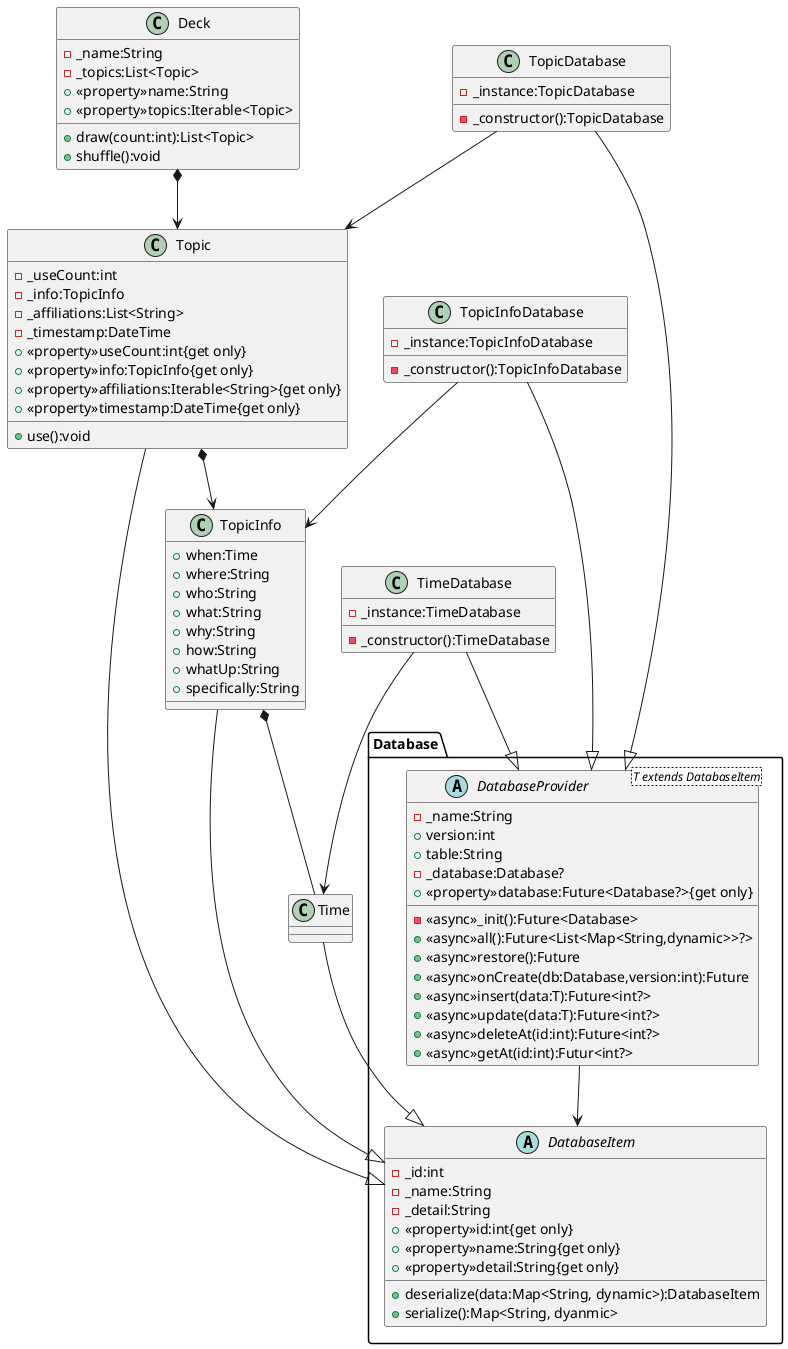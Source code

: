 @startuml Conversation deck cards
package Database
{
    abstract DatabaseItem
    {
        -_id:int
        -_name:String
        -_detail:String
        +<<property>>id:int{get only}
        +<<property>>name:String{get only}
        +<<property>>detail:String{get only}
        +deserialize(data:Map<String, dynamic>):DatabaseItem
        +serialize():Map<String, dyanmic>
    }
    abstract DatabaseProvider<T extends DatabaseItem>
    {
        -_name:String
        +version:int
        +table:String
        -_database:Database?
        +<<property>>database:Future<Database?>{get only}
        -<<async>>_init():Future<Database>
        +<<async>>all():Future<List<Map<String,dynamic>>?>
        +<<async>>restore():Future
        +<<async>>onCreate(db:Database,version:int):Future
        +<<async>>insert(data:T):Future<int?>
        +<<async>>update(data:T):Future<int?>
        +<<async>>deleteAt(id:int):Future<int?>
        +<<async>>getAt(id:int):Futur<int?>
    }
}
class Deck
{
    -_name:String
    -_topics:List<Topic>
    +<<property>>name:String
    +<<property>>topics:Iterable<Topic>
    +draw(count:int):List<Topic>
    +shuffle():void
}
class Topic
{
    -_useCount:int
    -_info:TopicInfo
    -_affiliations:List<String>
    -_timestamp:DateTime
    +<<property>>useCount:int{get only}
    +<<property>>info:TopicInfo{get only}
    +<<property>>affiliations:Iterable<String>{get only}
    +<<property>>timestamp:DateTime{get only}
    +use():void
}
class TopicInfo
{
    +when:Time
    +where:String
    +who:String
    +what:String
    +why:String
    +how:String
    +whatUp:String
    +specifically:String
}
class TopicInfoDatabase
{
    -_instance:TopicInfoDatabase
    -_constructor():TopicInfoDatabase
}
class TopicDatabase
{
    -_instance:TopicDatabase
    -_constructor():TopicDatabase
}
class Time
class TimeDatabase
{
    -_instance:TimeDatabase
    -_constructor():TimeDatabase
}

DatabaseProvider --> DatabaseItem
TopicDatabase --> Topic
TopicInfoDatabase --> TopicInfo
TimeDatabase --> Time

TopicDatabase --|> DatabaseProvider
TopicInfoDatabase --|> DatabaseProvider
TimeDatabase --|> DatabaseProvider
Topic --|> DatabaseItem
TopicInfo --|> DatabaseItem
Time --|> DatabaseItem

Topic *--> TopicInfo
Deck *--> Topic

TopicInfo *-- Time

@enduml